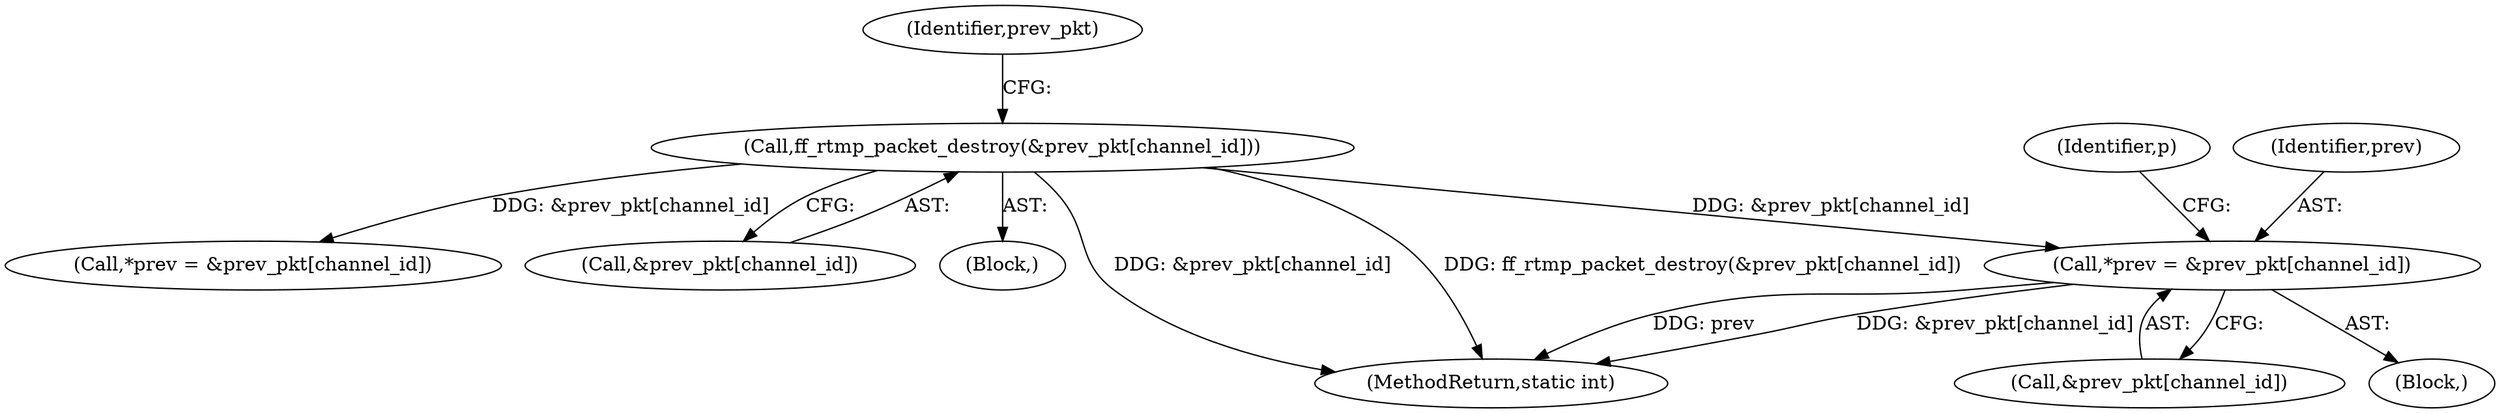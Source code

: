 digraph "0_FFmpeg_7d57ca4d9a75562fa32e40766211de150f8b3ee7@array" {
"1000422" [label="(Call,*prev = &prev_pkt[channel_id])"];
"1000362" [label="(Call,ff_rtmp_packet_destroy(&prev_pkt[channel_id]))"];
"1000422" [label="(Call,*prev = &prev_pkt[channel_id])"];
"1000430" [label="(Identifier,p)"];
"1000581" [label="(Call,*prev = &prev_pkt[channel_id])"];
"1000363" [label="(Call,&prev_pkt[channel_id])"];
"1000362" [label="(Call,ff_rtmp_packet_destroy(&prev_pkt[channel_id]))"];
"1000370" [label="(Identifier,prev_pkt)"];
"1000351" [label="(Block,)"];
"1000627" [label="(MethodReturn,static int)"];
"1000420" [label="(Block,)"];
"1000423" [label="(Identifier,prev)"];
"1000424" [label="(Call,&prev_pkt[channel_id])"];
"1000422" -> "1000420"  [label="AST: "];
"1000422" -> "1000424"  [label="CFG: "];
"1000423" -> "1000422"  [label="AST: "];
"1000424" -> "1000422"  [label="AST: "];
"1000430" -> "1000422"  [label="CFG: "];
"1000422" -> "1000627"  [label="DDG: prev"];
"1000422" -> "1000627"  [label="DDG: &prev_pkt[channel_id]"];
"1000362" -> "1000422"  [label="DDG: &prev_pkt[channel_id]"];
"1000362" -> "1000351"  [label="AST: "];
"1000362" -> "1000363"  [label="CFG: "];
"1000363" -> "1000362"  [label="AST: "];
"1000370" -> "1000362"  [label="CFG: "];
"1000362" -> "1000627"  [label="DDG: ff_rtmp_packet_destroy(&prev_pkt[channel_id])"];
"1000362" -> "1000627"  [label="DDG: &prev_pkt[channel_id]"];
"1000362" -> "1000581"  [label="DDG: &prev_pkt[channel_id]"];
}
